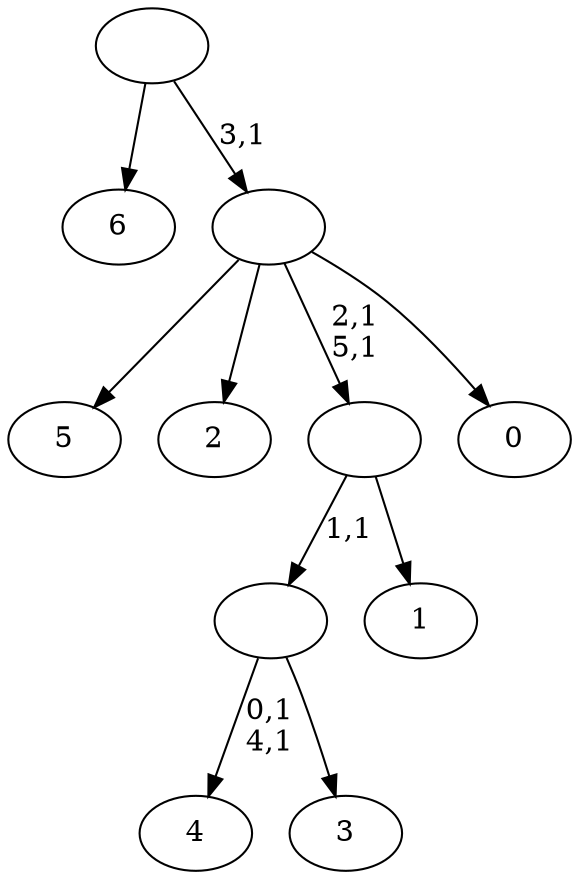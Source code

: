 digraph T {
	13 [label="6"]
	12 [label="5"]
	11 [label="4"]
	8 [label="3"]
	7 [label=""]
	6 [label="2"]
	5 [label="1"]
	4 [label=""]
	2 [label="0"]
	1 [label=""]
	0 [label=""]
	7 -> 11 [label="0,1\n4,1"]
	7 -> 8 [label=""]
	4 -> 7 [label="1,1"]
	4 -> 5 [label=""]
	1 -> 4 [label="2,1\n5,1"]
	1 -> 12 [label=""]
	1 -> 6 [label=""]
	1 -> 2 [label=""]
	0 -> 13 [label=""]
	0 -> 1 [label="3,1"]
}
